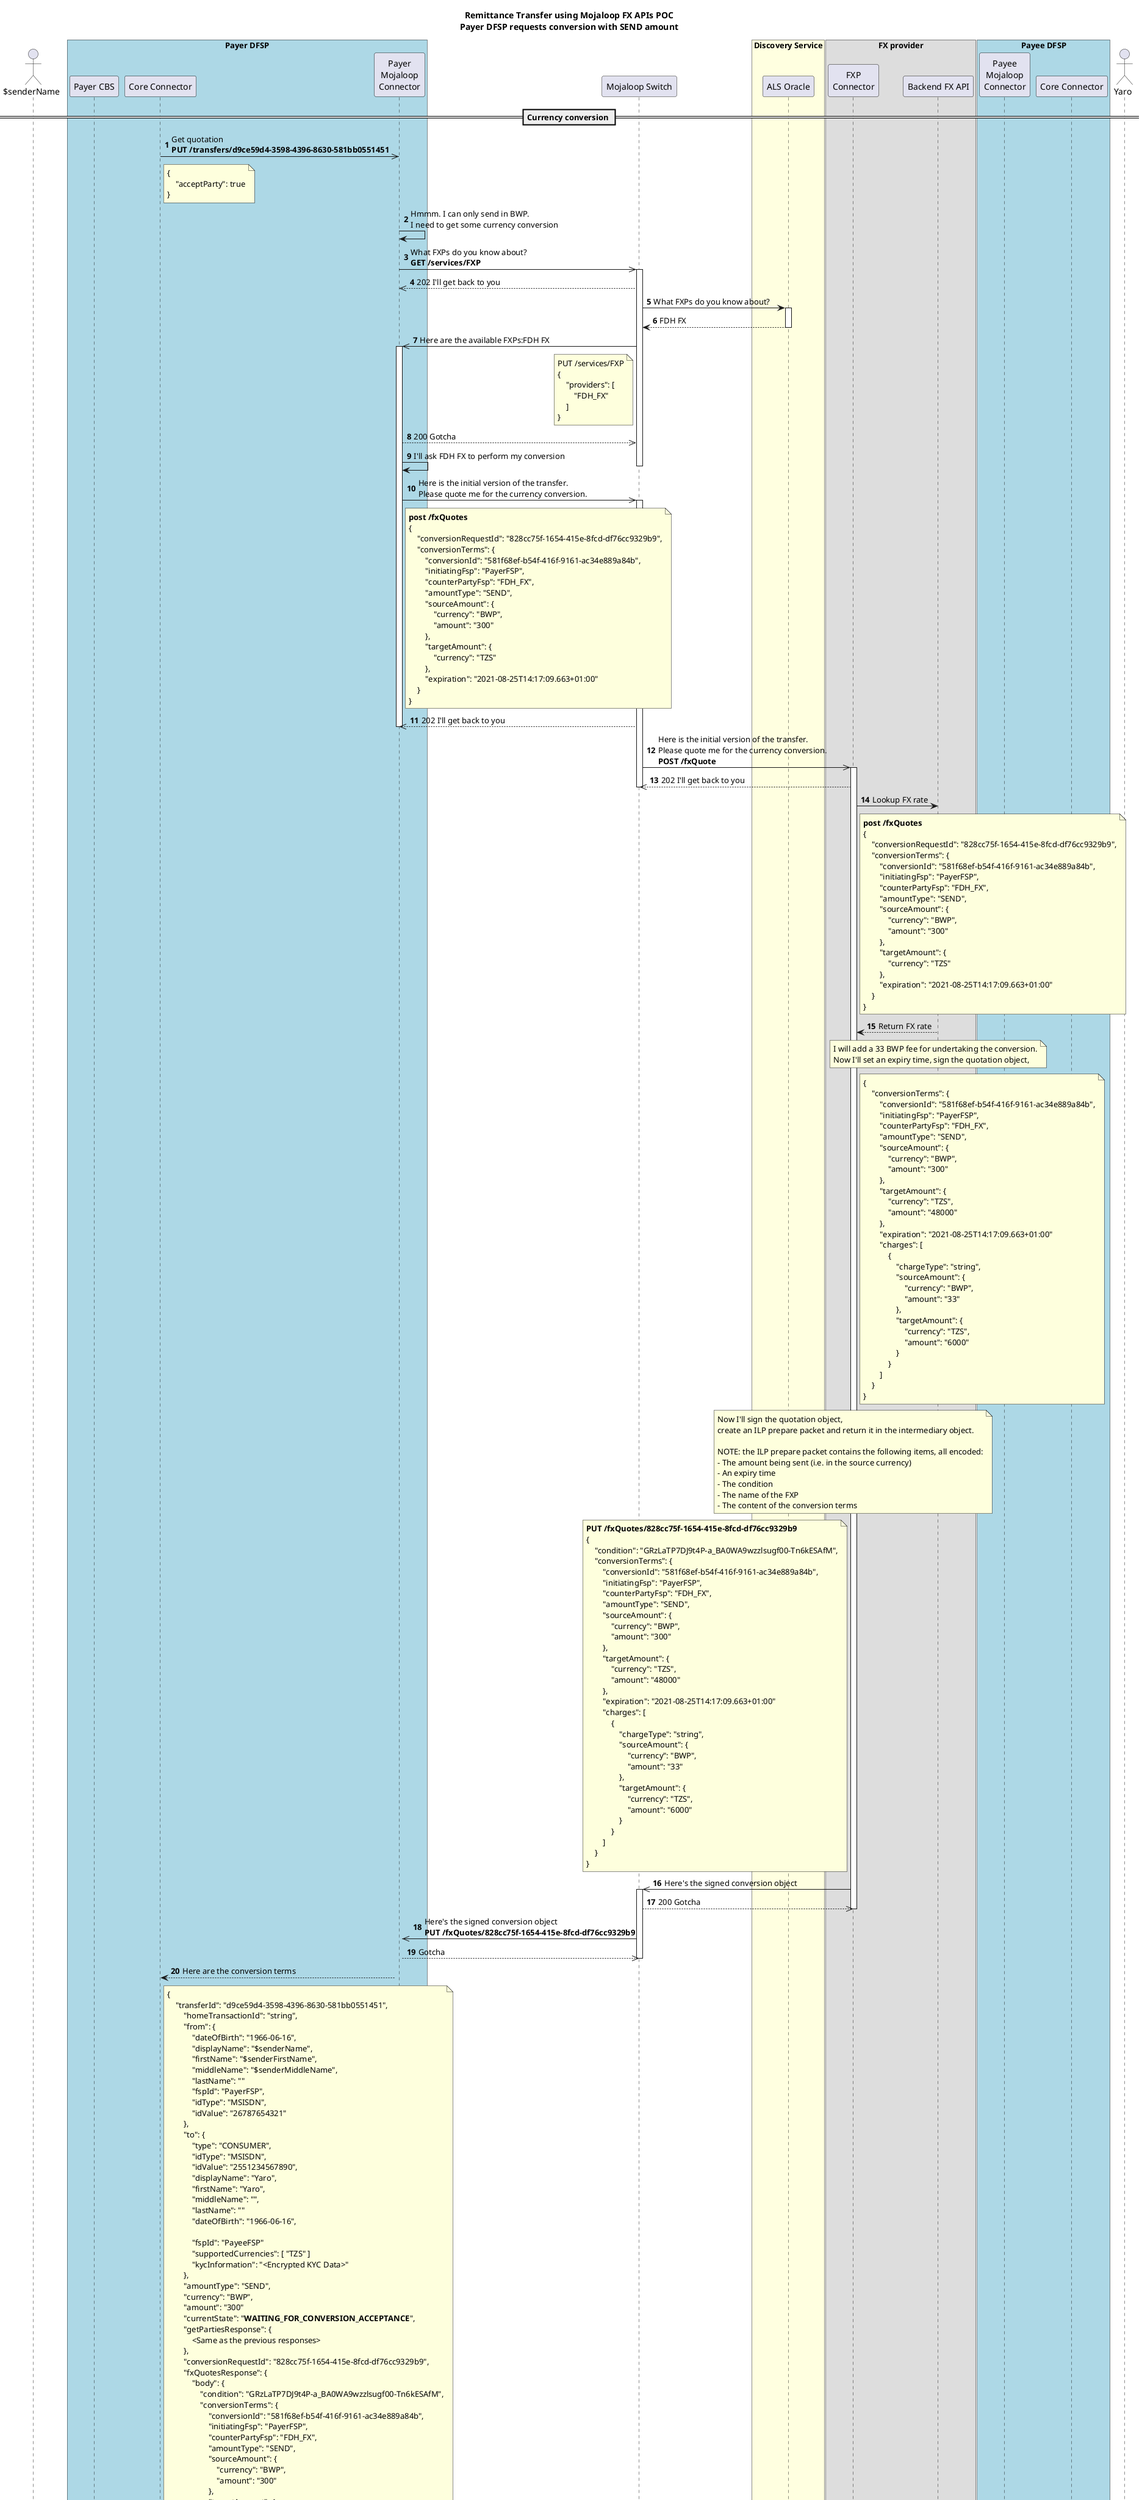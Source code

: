 @startuml

!$simplified = false
!$shortCutSingleFXP = false
!$hideSwitchDetail = false
!$advancedCoreConnectorFlow = false
!$senderLastName = ""
!$senderDOB = "1966-06-16"
!$receiverName = "Yaro"
!$receiverFirstName = "Yaro"
!$receiverMiddleName = ""
!$receiverLastName = ""
!$receiverDOB = "1966-06-16"
!$payerCurrency = "BWP"
!$payeeCurrency = "TZS"
!$payerFSPID = "PayerFSP"
!$payeeFSPID = "PayeeFSP"
!$fxpID = "FDH_FX"
!$payerMSISDN = "26787654321"
!$payeeMSISDN = "2551234567890"
!$payeeReceiveAmount = "44000"
!$payerSendAmount = "300"
!$payeeFee = "4000"
!$targetAmount = "48000"
!$fxpChargesSource = "33"
!$fxpChargesTarget = "6000"
!$fxpSourceAmount = "300"
!$fxpTargetAmount = "48000"
!$totalChargesSourceCurrency = "55"
!$totalChargesTargetCurrency = "10000"
!$conversionRequestId = "828cc75f-1654-415e-8fcd-df76cc9329b9"
!$conversionId = "581f68ef-b54f-416f-9161-ac34e889a84b"
!$homeTransactionId = "string"
!$quoteId = "382987a8-75ce-4037-b500-c475e08c1727"
!$transactionId = "d9ce59d4-3598-4396-8630-581bb0551451"
!$quotePayerExpiration = "2021-08-25T14:17:09.663+01:00"
!$quotePayeeExpiration = "2021-08-25T14:17:09.663+01:00"
!$commitRequestId = "77c9d78d-c26a-4474-8b3c-99b96a814bfc"
!$determiningTransferId = "d9ce59d4-3598-4396-8630-581bb0551451"
!$transferId = "d9ce59d4-3598-4396-8630-581bb0551451"
!$fxCondition = "GRzLaTP7DJ9t4P-a_BA0WA9wzzlsugf00-Tn6kESAfM"
!$condition = "HOr22-H3AfTDHrSkPjJtVPRdKouuMkDXTR4ejlQa8Ks"

title Remittance Transfer using Mojaloop FX APIs POC\nPayer DFSP requests conversion with SEND amount
actor "$senderName" as A1
box "Payer DFSP" #LightBlue  
  participant "Payer CBS" as PayerCBS
  participant "Core Connector" as PayerCC
  participant "Payer\nMojaloop\nConnector" as D1
end box

participant "Mojaloop Switch" as S1

box "Discovery Service" #LightYellow
  participant "ALS Oracle" as ALS
end box

box "FX provider"  
  participant "FXP\nConnector" as FXP
  participant "Backend FX API" as FXPBackend
end box

box "Payee DFSP" #LightBlue   
  participant "Payee\nMojaloop\nConnector" as D2
  participant "Core Connector" as PayeeCC
end box

actor "$receiverName" as A2
autonumber

!if ($shortCutSingleFXP != true)
== Currency conversion ==

!if ($advancedCoreConnectorFlow != true)
PayerCC->>D1:Get quotation\n**PUT /transfers/$transferId**
note right of PayerCC
{
    "acceptParty": true
}
end note
D1->D1:Hmmm. I can only send in $payerCurrency.\nI need to get some currency conversion
!else
PayerCC->PayerCC:Hmmm. I can only send in $payerCurrency.\nI need to get some currency conversion
PayerCC->>D1:What FXPs do you know about?\n**GET /services/FXP**
!endif

D1->>S1:What FXPs do you know about?\n**GET /services/FXP**
activate S1
!if ($simplified != true)
S1-->>D1:202 I'll get back to you
!endif
deactivate D1
S1->ALS:What FXPs do you know about?
activate ALS
ALS-->S1:FDH FX
deactivate ALS
S1->>D1:Here are the available FXPs:FDH FX
note left of S1
    PUT /services/FXP
    {
        "providers": [
            "$fxpID"
        ]
    }
end note
activate D1
!if ($simplified != true)
D1-->>S1:200 Gotcha
!endif

!if ($advancedCoreConnectorFlow != true)
' TODO: We can pause the execution here if required to allow the core connector to select the FXP
D1->D1:I'll ask FDH FX to perform my conversion
!else
D1->>PayerCC:Here are the available FXPs
note right of PayerCC
    {
        "providers": [
            "$fxpID"
        ]
    }
end note

PayerCC->PayerCC:I'll ask FDH FX to perform my conversion
PayerCC->D1: I want to get a quote from this FXP\n**POST /fxQuotes**
    !if ($simplified != true)
        note right of PayerCC
        {
            "homeTransactionId": "$homeTransactionId",
            "conversionRequestId": "$conversionRequestId",
            "conversionTerms": {
                "conversionId": "$conversionId",
                "initiatingFsp": "$payerFSPID",
                "counterPartyFsp": "$fxpID",
                "amountType": "SEND",
                "sourceAmount": {
                    "currency": "$payerCurrency",
                    "amount": "$payerSendAmount"
                },
                "targetAmount": {
                    "currency": "$payeeCurrency"
                },
                "expiration": "2021-08-25T14:17:09.663+01:00"
            }
        }
        end note
    !endif
!endif


!endif



deactivate S1


!if ($shortCutSingleFXP != true)
D1->>S1:Here is the initial version of the transfer.\nPlease quote me for the currency conversion.
!else
D1->>FXP:Here is the initial version of the transfer.\nPlease quote me for the currency conversion.
!endif
note right of D1
    **post /fxQuotes**
    {
        "conversionRequestId": "$conversionRequestId",
        "conversionTerms": {
            "conversionId": "$conversionId",
            "initiatingFsp": "$payerFSPID",
            "counterPartyFsp": "$fxpID",
            "amountType": "SEND",
            "sourceAmount": {
                "currency": "$payerCurrency",
                "amount": "$payerSendAmount"
            },
            "targetAmount": {
                "currency": "$payeeCurrency"
            },
            "expiration": "2021-08-25T14:17:09.663+01:00"
        }
    }
end note
!if ($shortCutSingleFXP != true)
activate S1
!if ($simplified != true)
S1-->>D1:202 I'll get back to you
!endif
deactivate D1
S1->>FXP:Here is the initial version of the transfer.\nPlease quote me for the currency conversion.\n**POST /fxQuote**
activate FXP
!if ($simplified != true)
FXP-->>S1:202 I'll get back to you
!endif
deactivate S1
!else
!if ($simplified != true)
FXP-->>D1:202 I'll get back to you
!endif
!endif
FXP->FXPBackend:Lookup FX rate
!if ($simplified != true)
note right of FXP
    **post /fxQuotes**
    {
        "conversionRequestId": "$conversionRequestId",
        "conversionTerms": {
            "conversionId": "$conversionId",
            "initiatingFsp": "$payerFSPID",
            "counterPartyFsp": "$fxpID",
            "amountType": "SEND",
            "sourceAmount": {
                "currency": "$payerCurrency",
                "amount": "$payerSendAmount"
            },
            "targetAmount": {
                "currency": "$payeeCurrency"
            },
            "expiration": "2021-08-25T14:17:09.663+01:00"
        }
    }
end note
!endif
FXPBackend-->FXP:Return FX rate
note over FXPBackend
    I will add a $fxpChargesSource $payerCurrency fee for undertaking the conversion.
    Now I'll set an expiry time, sign the quotation object,
end note
!if ($simplified != true)
note right of FXP
    {
        "conversionTerms": {
            "conversionId": "$conversionId",
            "initiatingFsp": "$payerFSPID",
            "counterPartyFsp": "$fxpID",
            "amountType": "SEND",
            "sourceAmount": {
                "currency": "$payerCurrency",
                "amount": "$fxpSourceAmount"
            },
            "targetAmount": {
                "currency": "$payeeCurrency",
                "amount": "$fxpTargetAmount"
            },
            "expiration": "2021-08-25T14:17:09.663+01:00"
            "charges": [
                {
                    "chargeType": "string",
                    "sourceAmount": {
                        "currency": "$payerCurrency",
                        "amount": "$fxpChargesSource"
                    },
                    "targetAmount": {
                        "currency": "$payeeCurrency",
                        "amount": "$fxpChargesTarget"
                    }
                }
            ]
        }
    }
end note
!endif

note over FXP
    Now I'll sign the quotation object,
    create an ILP prepare packet and return it in the intermediary object.

    NOTE: the ILP prepare packet contains the following items, all encoded:
    - The amount being sent (i.e. in the source currency)
    - An expiry time
    - The condition
    - The name of the FXP
    - The content of the conversion terms
end note

note left of FXP
    **PUT /fxQuotes/$conversionRequestId**
    {
        "condition": "$fxCondition",
        "conversionTerms": {
            "conversionId": "$conversionId",
            "initiatingFsp": "$payerFSPID",
            "counterPartyFsp": "$fxpID",
            "amountType": "SEND",
            "sourceAmount": {
                "currency": "$payerCurrency",
                "amount": "$fxpSourceAmount"
            },
            "targetAmount": {
                "currency": "$payeeCurrency",
                "amount": "$fxpTargetAmount"
            },
            "expiration": "2021-08-25T14:17:09.663+01:00"
            "charges": [
                {
                    "chargeType": "string",
                    "sourceAmount": {
                        "currency": "$payerCurrency",
                        "amount": "$fxpChargesSource"
                    },
                    "targetAmount": {
                        "currency": "$payeeCurrency",
                        "amount": "$fxpChargesTarget"
                    }
                }
            ]
        }
    }
end note
!if ($shortCutSingleFXP != true)
FXP->>S1:Here's the signed conversion object
activate S1
!if ($simplified != true)
S1-->>FXP:200 Gotcha
!endif
deactivate FXP
S1->>D1:Here's the signed conversion object\n**PUT /fxQuotes/$conversionRequestId**
activate D1
!if ($simplified != true)
D1-->>S1:Gotcha
!endif
deactivate S1
!else
FXP-->>D1:Here's the signed conversion object\n**PUT /fxQuotes/$conversionRequestId**
!if ($simplified != true)
D1-->>FXP:202 I'll get back to you
!endif
activate D1
!endif


!if ($advancedCoreConnectorFlow != true)
    D1-->PayerCC: Here are the conversion terms
    note right of PayerCC
    {
        "transferId": "$transferId",
            "homeTransactionId": "$homeTransactionId",
            "from": {
                "dateOfBirth": "$senderDOB",
                "displayName": "$senderName",
                "firstName": "$senderFirstName",
                "middleName": "$senderMiddleName",
                "lastName": "$senderLastName"
                "fspId": "$payerFSPID",
                "idType": "MSISDN",
                "idValue": "$payerMSISDN"
            },
            "to": {
                "type": "CONSUMER",
                "idType": "MSISDN",
                "idValue": "$payeeMSISDN",
                "displayName": "$receiverName",
                "firstName": "$receiverFirstName",
                "middleName": "$receiverMiddleName",
                "lastName": "$receiverLastName"
                "dateOfBirth": "$receiverDOB",

                "fspId": "$payeeFSPID"
                "supportedCurrencies": [ "$payeeCurrency" ]
                "kycInformation": "<Encrypted KYC Data>"
            },
            "amountType": "SEND",
            "currency": "$payerCurrency",
            "amount": "$payerSendAmount"
            "currentState": "**WAITING_FOR_CONVERSION_ACCEPTANCE**",
            "getPartiesResponse": {
                <Same as the previous responses>
            },
            "conversionRequestId": "$conversionRequestId",
            "fxQuotesResponse": {
                "body": {
                    "condition": "$fxCondition",
                    "conversionTerms": {
                        "conversionId": "$conversionId",
                        "initiatingFsp": "$payerFSPID",
                        "counterPartyFsp": "$fxpID",
                        "amountType": "SEND",
                        "sourceAmount": {
                            "currency": "$payerCurrency",
                            "amount": "$fxpSourceAmount"
                        },
                        "targetAmount": {
                            "currency": "$payeeCurrency",
                            "amount": "$fxpTargetAmount"
                        },
                        "expiration": "2021-08-25T14:17:09.663+01:00"
                        "charges": [
                            {
                                "chargeType": "string",
                                "sourceAmount": {
                                    "currency": "$payerCurrency",
                                    "amount": "$fxpChargesSource"
                                },
                                "targetAmount": {
                                    "currency": "$payeeCurrency",
                                    "amount": "$fxpChargesTarget"
                                }
                            }
                        ]
                    }
                },
                "headers": {}
            },
            "fxQuotesResponseSource": "$payeeFSPID",
        }
    end note
!else
    D1->PayerCC: Here are the conversion terms
    !if ($simplified != true)
        note right of PayerCC
        {
            "homeTransactionId": "$homeTransactionId",
            "condition": "$fxCondition",
            "conversionTerms": {
                "conversionId": "$conversionId",
                "initiatingFsp": "$payerFSPID",
                "counterPartyFsp": "$fxpID",
                "amountType": "SEND",
                "sourceAmount": {
                    "currency": "$payerCurrency",
                    "amount": "$fxpSourceAmount"
                },
                "targetAmount": {
                    "currency": "$payeeCurrency",
                    "amount": "$fxpTargetAmount"
                },
                "expiration": "2021-08-25T14:17:09.663+01:00"
                "charges": [
                    {
                        "chargeType": "string",
                        "sourceAmount": {
                            "currency": "$payerCurrency",
                            "amount": "$fxpChargesSource"
                        },
                        "targetAmount": {
                            "currency": "$payeeCurrency",
                            "amount": "$fxpChargesTarget"
                        }
                    }
                ]
            }
        }
        end note
    !endif
!endif

@enduml